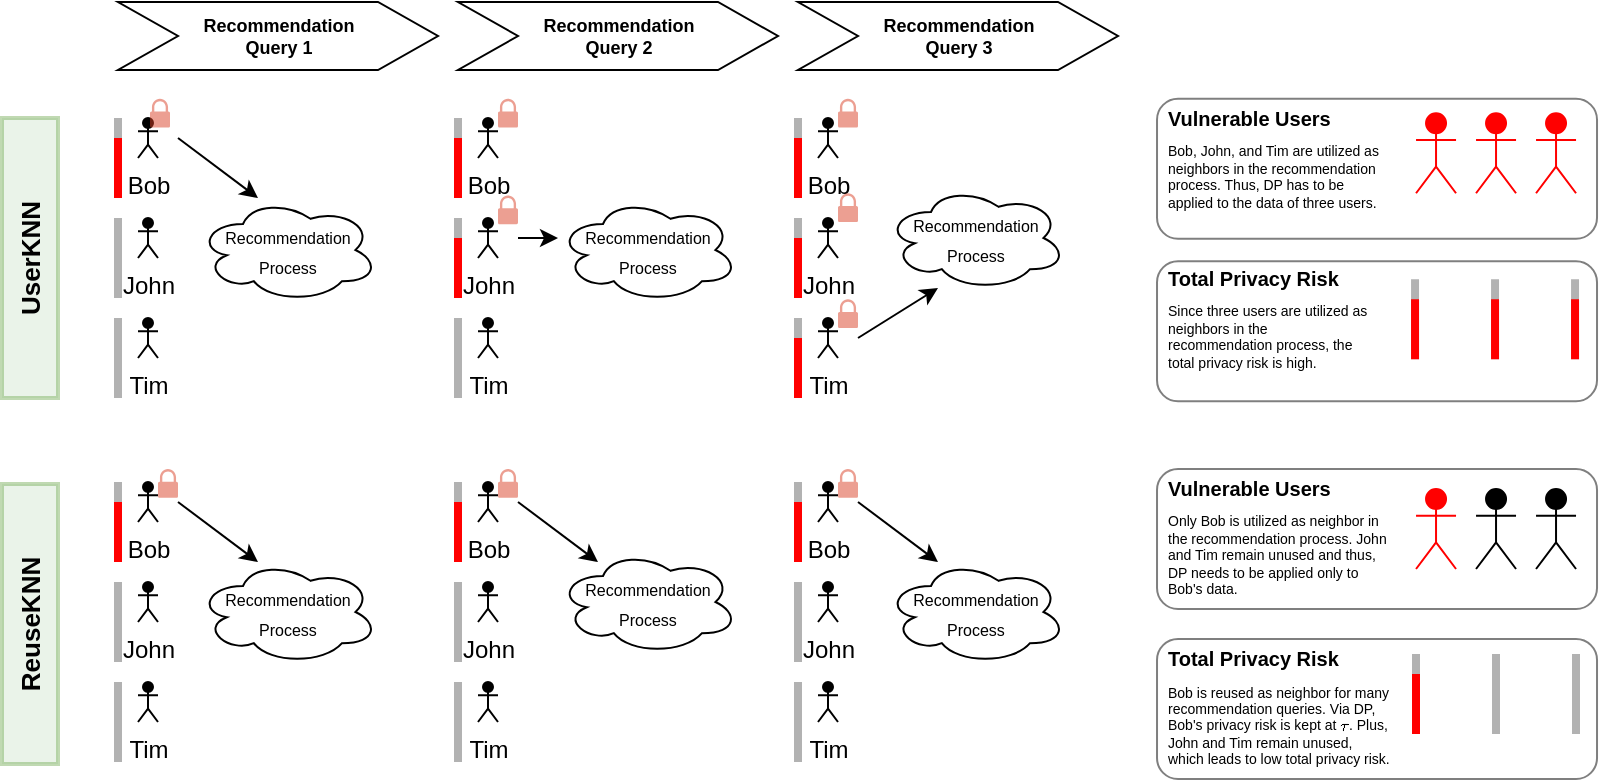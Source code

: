 <mxfile version="17.4.6" type="device"><diagram id="6mEwjr74VpjX_2uVy902" name="Page-1"><mxGraphModel dx="2012" dy="635" grid="1" gridSize="10" guides="1" tooltips="1" connect="1" arrows="1" fold="1" page="1" pageScale="1" pageWidth="827" pageHeight="1169" math="0" shadow="0"><root><mxCell id="0"/><mxCell id="1" parent="0"/><mxCell id="VHUlKXqigDCHZrR8GzM0-1" value="" style="rounded=1;whiteSpace=wrap;html=1;glass=0;sketch=0;fontSize=9;strokeColor=default;strokeWidth=1;fillColor=none;opacity=50;" parent="1" vertex="1"><mxGeometry x="493.51" y="293.5" width="220" height="70" as="geometry"/></mxCell><mxCell id="VHUlKXqigDCHZrR8GzM0-2" value="" style="rounded=1;whiteSpace=wrap;html=1;glass=0;sketch=0;fontSize=9;strokeColor=default;strokeWidth=1;fillColor=none;opacity=50;" parent="1" vertex="1"><mxGeometry x="493.51" y="378.5" width="220" height="70" as="geometry"/></mxCell><mxCell id="VHUlKXqigDCHZrR8GzM0-3" value="&lt;font style=&quot;font-size: 8px ; line-height: 1&quot;&gt;Recommendation&lt;br&gt;Process&lt;/font&gt;" style="ellipse;shape=cloud;whiteSpace=wrap;html=1;shadow=0;sketch=0;strokeColor=default;strokeWidth=1;fillColor=#FFFFFF;gradientColor=none;" parent="1" vertex="1"><mxGeometry x="14" y="158" width="90" height="52" as="geometry"/></mxCell><mxCell id="VHUlKXqigDCHZrR8GzM0-4" value="Bob" style="shape=umlActor;verticalLabelPosition=bottom;verticalAlign=top;html=1;outlineConnect=0;shadow=0;sketch=0;strokeColor=#000000;strokeWidth=1;fillColor=#000000;gradientColor=none;" parent="1" vertex="1"><mxGeometry x="-16" y="118" width="10" height="20" as="geometry"/></mxCell><mxCell id="VHUlKXqigDCHZrR8GzM0-5" value="John" style="shape=umlActor;verticalLabelPosition=bottom;verticalAlign=top;html=1;outlineConnect=0;shadow=0;sketch=0;strokeColor=default;strokeWidth=1;fillColor=#000000;gradientColor=none;" parent="1" vertex="1"><mxGeometry x="-16" y="168" width="10" height="20" as="geometry"/></mxCell><mxCell id="VHUlKXqigDCHZrR8GzM0-6" value="Tim" style="shape=umlActor;verticalLabelPosition=bottom;verticalAlign=top;html=1;outlineConnect=0;shadow=0;sketch=0;strokeColor=default;strokeWidth=1;fillColor=#000000;gradientColor=none;" parent="1" vertex="1"><mxGeometry x="-16" y="218" width="10" height="20" as="geometry"/></mxCell><mxCell id="VHUlKXqigDCHZrR8GzM0-7" value="Bob" style="shape=umlActor;verticalLabelPosition=bottom;verticalAlign=top;html=1;outlineConnect=0;shadow=0;sketch=0;strokeColor=#000000;strokeWidth=1;fillColor=#000000;gradientColor=none;" parent="1" vertex="1"><mxGeometry x="154" y="118" width="10" height="20" as="geometry"/></mxCell><mxCell id="VHUlKXqigDCHZrR8GzM0-8" value="John" style="shape=umlActor;verticalLabelPosition=bottom;verticalAlign=top;html=1;outlineConnect=0;shadow=0;sketch=0;strokeColor=#000000;strokeWidth=1;fillColor=#000000;gradientColor=none;" parent="1" vertex="1"><mxGeometry x="154" y="168" width="10" height="20" as="geometry"/></mxCell><mxCell id="VHUlKXqigDCHZrR8GzM0-9" value="Tim" style="shape=umlActor;verticalLabelPosition=bottom;verticalAlign=top;html=1;outlineConnect=0;shadow=0;sketch=0;strokeColor=default;strokeWidth=1;fillColor=#000000;gradientColor=none;" parent="1" vertex="1"><mxGeometry x="154" y="218" width="10" height="20" as="geometry"/></mxCell><mxCell id="VHUlKXqigDCHZrR8GzM0-10" value="Bob" style="shape=umlActor;verticalLabelPosition=bottom;verticalAlign=top;html=1;outlineConnect=0;shadow=0;sketch=0;strokeColor=#000000;strokeWidth=1;fillColor=#000000;gradientColor=none;" parent="1" vertex="1"><mxGeometry x="324" y="118" width="10" height="20" as="geometry"/></mxCell><mxCell id="VHUlKXqigDCHZrR8GzM0-11" value="John" style="shape=umlActor;verticalLabelPosition=bottom;verticalAlign=top;html=1;outlineConnect=0;shadow=0;sketch=0;strokeColor=default;strokeWidth=1;fillColor=#000000;gradientColor=none;" parent="1" vertex="1"><mxGeometry x="324" y="168" width="10" height="20" as="geometry"/></mxCell><mxCell id="VHUlKXqigDCHZrR8GzM0-12" value="Tim" style="shape=umlActor;verticalLabelPosition=bottom;verticalAlign=top;html=1;outlineConnect=0;shadow=0;sketch=0;strokeColor=#000000;strokeWidth=1;fillColor=#000000;gradientColor=none;" parent="1" vertex="1"><mxGeometry x="324" y="218" width="10" height="20" as="geometry"/></mxCell><mxCell id="VHUlKXqigDCHZrR8GzM0-13" value="" style="shape=umlActor;verticalLabelPosition=bottom;verticalAlign=top;html=1;outlineConnect=0;shadow=0;sketch=0;strokeColor=#FF0000;strokeWidth=1;fillColor=#FF0000;gradientColor=none;" parent="1" vertex="1"><mxGeometry x="623.02" y="115.62" width="20" height="40" as="geometry"/></mxCell><mxCell id="VHUlKXqigDCHZrR8GzM0-14" value="" style="endArrow=classic;html=1;rounded=0;" parent="1" edge="1"><mxGeometry width="50" height="50" relative="1" as="geometry"><mxPoint x="4" y="128" as="sourcePoint"/><mxPoint x="44" y="158" as="targetPoint"/></mxGeometry></mxCell><mxCell id="VHUlKXqigDCHZrR8GzM0-15" value="" style="endArrow=classic;html=1;rounded=0;" parent="1" edge="1"><mxGeometry width="50" height="50" relative="1" as="geometry"><mxPoint x="174" y="178" as="sourcePoint"/><mxPoint x="194" y="178" as="targetPoint"/></mxGeometry></mxCell><mxCell id="VHUlKXqigDCHZrR8GzM0-16" value="" style="endArrow=classic;html=1;rounded=0;" parent="1" edge="1"><mxGeometry width="50" height="50" relative="1" as="geometry"><mxPoint x="344" y="228" as="sourcePoint"/><mxPoint x="384" y="203" as="targetPoint"/></mxGeometry></mxCell><mxCell id="VHUlKXqigDCHZrR8GzM0-17" value="Bob" style="shape=umlActor;verticalLabelPosition=bottom;verticalAlign=top;html=1;outlineConnect=0;shadow=0;sketch=0;strokeColor=#000000;strokeWidth=1;fillColor=#000000;gradientColor=none;" parent="1" vertex="1"><mxGeometry x="-16" y="300" width="10" height="20" as="geometry"/></mxCell><mxCell id="VHUlKXqigDCHZrR8GzM0-18" value="John" style="shape=umlActor;verticalLabelPosition=bottom;verticalAlign=top;html=1;outlineConnect=0;shadow=0;sketch=0;strokeColor=default;strokeWidth=1;fillColor=#000000;gradientColor=none;" parent="1" vertex="1"><mxGeometry x="-16" y="350" width="10" height="20" as="geometry"/></mxCell><mxCell id="VHUlKXqigDCHZrR8GzM0-19" value="Tim" style="shape=umlActor;verticalLabelPosition=bottom;verticalAlign=top;html=1;outlineConnect=0;shadow=0;sketch=0;strokeColor=default;strokeWidth=1;fillColor=#000000;gradientColor=none;" parent="1" vertex="1"><mxGeometry x="-16" y="400" width="10" height="20" as="geometry"/></mxCell><mxCell id="VHUlKXqigDCHZrR8GzM0-20" value="Bob" style="shape=umlActor;verticalLabelPosition=bottom;verticalAlign=top;html=1;outlineConnect=0;shadow=0;sketch=0;strokeColor=#000000;strokeWidth=1;fillColor=#000000;gradientColor=none;" parent="1" vertex="1"><mxGeometry x="154" y="300" width="10" height="20" as="geometry"/></mxCell><mxCell id="VHUlKXqigDCHZrR8GzM0-21" value="John" style="shape=umlActor;verticalLabelPosition=bottom;verticalAlign=top;html=1;outlineConnect=0;shadow=0;sketch=0;strokeColor=default;strokeWidth=1;fillColor=#000000;gradientColor=none;" parent="1" vertex="1"><mxGeometry x="154" y="350" width="10" height="20" as="geometry"/></mxCell><mxCell id="VHUlKXqigDCHZrR8GzM0-22" value="Tim" style="shape=umlActor;verticalLabelPosition=bottom;verticalAlign=top;html=1;outlineConnect=0;shadow=0;sketch=0;strokeColor=default;strokeWidth=1;fillColor=#000000;gradientColor=none;" parent="1" vertex="1"><mxGeometry x="154" y="400" width="10" height="20" as="geometry"/></mxCell><mxCell id="VHUlKXqigDCHZrR8GzM0-23" value="Bob" style="shape=umlActor;verticalLabelPosition=bottom;verticalAlign=top;html=1;outlineConnect=0;shadow=0;sketch=0;strokeColor=#000000;strokeWidth=1;fillColor=#000000;gradientColor=none;" parent="1" vertex="1"><mxGeometry x="324" y="300" width="10" height="20" as="geometry"/></mxCell><mxCell id="VHUlKXqigDCHZrR8GzM0-24" value="John" style="shape=umlActor;verticalLabelPosition=bottom;verticalAlign=top;html=1;outlineConnect=0;shadow=0;sketch=0;strokeColor=default;strokeWidth=1;fillColor=#000000;gradientColor=none;" parent="1" vertex="1"><mxGeometry x="324" y="350" width="10" height="20" as="geometry"/></mxCell><mxCell id="VHUlKXqigDCHZrR8GzM0-25" value="Tim" style="shape=umlActor;verticalLabelPosition=bottom;verticalAlign=top;html=1;outlineConnect=0;shadow=0;sketch=0;strokeColor=default;strokeWidth=1;fillColor=#000000;gradientColor=none;" parent="1" vertex="1"><mxGeometry x="324" y="400" width="10" height="20" as="geometry"/></mxCell><mxCell id="VHUlKXqigDCHZrR8GzM0-26" value="" style="endArrow=classic;html=1;rounded=0;" parent="1" edge="1"><mxGeometry width="50" height="50" relative="1" as="geometry"><mxPoint x="344" y="310" as="sourcePoint"/><mxPoint x="384" y="340" as="targetPoint"/></mxGeometry></mxCell><mxCell id="VHUlKXqigDCHZrR8GzM0-27" value="" style="endArrow=none;html=1;rounded=0;fontSize=5;strokeColor=#000000;strokeWidth=4;opacity=30;" parent="1" edge="1"><mxGeometry width="50" height="50" relative="1" as="geometry"><mxPoint x="-26" y="158" as="sourcePoint"/><mxPoint x="-26" y="118" as="targetPoint"/></mxGeometry></mxCell><mxCell id="VHUlKXqigDCHZrR8GzM0-28" value="" style="endArrow=none;html=1;rounded=0;fontSize=5;strokeColor=#FF0000;strokeWidth=4;" parent="1" edge="1"><mxGeometry width="50" height="50" relative="1" as="geometry"><mxPoint x="-26" y="158" as="sourcePoint"/><mxPoint x="-26" y="128" as="targetPoint"/></mxGeometry></mxCell><mxCell id="VHUlKXqigDCHZrR8GzM0-29" value="" style="endArrow=none;html=1;rounded=0;fontSize=5;strokeColor=#000000;strokeWidth=4;opacity=30;" parent="1" edge="1"><mxGeometry width="50" height="50" relative="1" as="geometry"><mxPoint x="-26" y="208" as="sourcePoint"/><mxPoint x="-26" y="168" as="targetPoint"/></mxGeometry></mxCell><mxCell id="VHUlKXqigDCHZrR8GzM0-30" value="" style="endArrow=none;html=1;rounded=0;fontSize=5;strokeColor=#000000;strokeWidth=4;opacity=30;" parent="1" edge="1"><mxGeometry width="50" height="50" relative="1" as="geometry"><mxPoint x="-26" y="258" as="sourcePoint"/><mxPoint x="-26" y="218" as="targetPoint"/></mxGeometry></mxCell><mxCell id="VHUlKXqigDCHZrR8GzM0-31" value="" style="endArrow=none;html=1;rounded=0;fontSize=5;strokeColor=#000000;strokeWidth=4;opacity=30;" parent="1" edge="1"><mxGeometry width="50" height="50" relative="1" as="geometry"><mxPoint x="144" y="158" as="sourcePoint"/><mxPoint x="144" y="118" as="targetPoint"/></mxGeometry></mxCell><mxCell id="VHUlKXqigDCHZrR8GzM0-32" value="" style="endArrow=none;html=1;rounded=0;fontSize=5;strokeColor=#FF0000;strokeWidth=4;" parent="1" edge="1"><mxGeometry width="50" height="50" relative="1" as="geometry"><mxPoint x="144" y="158" as="sourcePoint"/><mxPoint x="144" y="128" as="targetPoint"/></mxGeometry></mxCell><mxCell id="VHUlKXqigDCHZrR8GzM0-33" value="" style="endArrow=none;html=1;rounded=0;fontSize=5;strokeColor=#000000;strokeWidth=4;opacity=30;" parent="1" edge="1"><mxGeometry width="50" height="50" relative="1" as="geometry"><mxPoint x="144" y="208" as="sourcePoint"/><mxPoint x="144" y="168" as="targetPoint"/></mxGeometry></mxCell><mxCell id="VHUlKXqigDCHZrR8GzM0-34" value="" style="endArrow=none;html=1;rounded=0;fontSize=5;strokeColor=#FF0000;strokeWidth=4;" parent="1" edge="1"><mxGeometry width="50" height="50" relative="1" as="geometry"><mxPoint x="144" y="208" as="sourcePoint"/><mxPoint x="144" y="178" as="targetPoint"/></mxGeometry></mxCell><mxCell id="VHUlKXqigDCHZrR8GzM0-35" value="" style="endArrow=none;html=1;rounded=0;fontSize=5;strokeColor=#000000;strokeWidth=4;opacity=30;" parent="1" edge="1"><mxGeometry width="50" height="50" relative="1" as="geometry"><mxPoint x="314" y="158" as="sourcePoint"/><mxPoint x="314" y="118" as="targetPoint"/></mxGeometry></mxCell><mxCell id="VHUlKXqigDCHZrR8GzM0-36" value="" style="endArrow=none;html=1;rounded=0;fontSize=5;strokeColor=#FF0000;strokeWidth=4;" parent="1" edge="1"><mxGeometry width="50" height="50" relative="1" as="geometry"><mxPoint x="314" y="158" as="sourcePoint"/><mxPoint x="314" y="128" as="targetPoint"/></mxGeometry></mxCell><mxCell id="VHUlKXqigDCHZrR8GzM0-37" value="" style="endArrow=none;html=1;rounded=0;fontSize=5;strokeColor=#000000;strokeWidth=4;opacity=30;" parent="1" edge="1"><mxGeometry width="50" height="50" relative="1" as="geometry"><mxPoint x="314" y="208" as="sourcePoint"/><mxPoint x="314" y="168" as="targetPoint"/></mxGeometry></mxCell><mxCell id="VHUlKXqigDCHZrR8GzM0-38" value="" style="endArrow=none;html=1;rounded=0;fontSize=5;strokeColor=#FF0000;strokeWidth=4;" parent="1" edge="1"><mxGeometry width="50" height="50" relative="1" as="geometry"><mxPoint x="314" y="208" as="sourcePoint"/><mxPoint x="314" y="178" as="targetPoint"/></mxGeometry></mxCell><mxCell id="VHUlKXqigDCHZrR8GzM0-39" value="" style="endArrow=none;html=1;rounded=0;fontSize=5;strokeColor=#000000;strokeWidth=4;opacity=30;" parent="1" edge="1"><mxGeometry width="50" height="50" relative="1" as="geometry"><mxPoint x="314" y="258" as="sourcePoint"/><mxPoint x="314" y="218" as="targetPoint"/></mxGeometry></mxCell><mxCell id="VHUlKXqigDCHZrR8GzM0-40" value="" style="endArrow=none;html=1;rounded=0;fontSize=5;strokeColor=#FF0000;strokeWidth=4;" parent="1" edge="1"><mxGeometry width="50" height="50" relative="1" as="geometry"><mxPoint x="314" y="258" as="sourcePoint"/><mxPoint x="314" y="228" as="targetPoint"/></mxGeometry></mxCell><mxCell id="VHUlKXqigDCHZrR8GzM0-41" value="" style="endArrow=none;html=1;rounded=0;fontSize=5;strokeColor=#000000;strokeWidth=4;opacity=30;" parent="1" edge="1"><mxGeometry width="50" height="50" relative="1" as="geometry"><mxPoint x="144" y="258" as="sourcePoint"/><mxPoint x="144" y="218" as="targetPoint"/></mxGeometry></mxCell><mxCell id="VHUlKXqigDCHZrR8GzM0-42" value="" style="endArrow=none;html=1;rounded=0;fontSize=5;strokeColor=#000000;strokeWidth=4;opacity=30;" parent="1" edge="1"><mxGeometry width="50" height="50" relative="1" as="geometry"><mxPoint x="-26" y="340" as="sourcePoint"/><mxPoint x="-26" y="300" as="targetPoint"/></mxGeometry></mxCell><mxCell id="VHUlKXqigDCHZrR8GzM0-43" value="" style="endArrow=none;html=1;rounded=0;fontSize=5;strokeColor=#FF0000;strokeWidth=4;" parent="1" edge="1"><mxGeometry width="50" height="50" relative="1" as="geometry"><mxPoint x="-26" y="340" as="sourcePoint"/><mxPoint x="-26" y="310" as="targetPoint"/></mxGeometry></mxCell><mxCell id="VHUlKXqigDCHZrR8GzM0-44" value="" style="endArrow=none;html=1;rounded=0;fontSize=5;strokeColor=#000000;strokeWidth=4;opacity=30;" parent="1" edge="1"><mxGeometry width="50" height="50" relative="1" as="geometry"><mxPoint x="-26" y="390" as="sourcePoint"/><mxPoint x="-26" y="350" as="targetPoint"/></mxGeometry></mxCell><mxCell id="VHUlKXqigDCHZrR8GzM0-45" value="" style="endArrow=none;html=1;rounded=0;fontSize=5;strokeColor=#000000;strokeWidth=4;opacity=30;" parent="1" edge="1"><mxGeometry width="50" height="50" relative="1" as="geometry"><mxPoint x="-26" y="440" as="sourcePoint"/><mxPoint x="-26" y="400" as="targetPoint"/></mxGeometry></mxCell><mxCell id="VHUlKXqigDCHZrR8GzM0-46" value="" style="endArrow=none;html=1;rounded=0;fontSize=5;strokeColor=#000000;strokeWidth=4;opacity=30;" parent="1" edge="1"><mxGeometry width="50" height="50" relative="1" as="geometry"><mxPoint x="144" y="390" as="sourcePoint"/><mxPoint x="144" y="350" as="targetPoint"/></mxGeometry></mxCell><mxCell id="VHUlKXqigDCHZrR8GzM0-47" value="" style="endArrow=none;html=1;rounded=0;fontSize=5;strokeColor=#000000;strokeWidth=4;opacity=30;" parent="1" edge="1"><mxGeometry width="50" height="50" relative="1" as="geometry"><mxPoint x="144" y="440" as="sourcePoint"/><mxPoint x="144" y="400" as="targetPoint"/></mxGeometry></mxCell><mxCell id="VHUlKXqigDCHZrR8GzM0-48" value="" style="endArrow=none;html=1;rounded=0;fontSize=5;strokeColor=#000000;strokeWidth=4;opacity=30;" parent="1" edge="1"><mxGeometry width="50" height="50" relative="1" as="geometry"><mxPoint x="314" y="390" as="sourcePoint"/><mxPoint x="314" y="350" as="targetPoint"/></mxGeometry></mxCell><mxCell id="VHUlKXqigDCHZrR8GzM0-49" value="" style="endArrow=none;html=1;rounded=0;fontSize=5;strokeColor=#000000;strokeWidth=4;opacity=30;" parent="1" edge="1"><mxGeometry width="50" height="50" relative="1" as="geometry"><mxPoint x="314" y="440" as="sourcePoint"/><mxPoint x="314" y="400" as="targetPoint"/></mxGeometry></mxCell><mxCell id="VHUlKXqigDCHZrR8GzM0-50" value="" style="endArrow=none;html=1;rounded=0;fontSize=5;strokeColor=#000000;strokeWidth=4;opacity=30;" parent="1" edge="1"><mxGeometry width="50" height="50" relative="1" as="geometry"><mxPoint x="144" y="340" as="sourcePoint"/><mxPoint x="144" y="300" as="targetPoint"/></mxGeometry></mxCell><mxCell id="VHUlKXqigDCHZrR8GzM0-51" value="" style="endArrow=none;html=1;rounded=0;fontSize=5;strokeColor=#FF0000;strokeWidth=4;" parent="1" edge="1"><mxGeometry width="50" height="50" relative="1" as="geometry"><mxPoint x="144" y="340" as="sourcePoint"/><mxPoint x="144" y="310" as="targetPoint"/></mxGeometry></mxCell><mxCell id="VHUlKXqigDCHZrR8GzM0-52" value="" style="endArrow=none;html=1;rounded=0;fontSize=5;strokeColor=#000000;strokeWidth=4;opacity=30;" parent="1" edge="1"><mxGeometry width="50" height="50" relative="1" as="geometry"><mxPoint x="314" y="340" as="sourcePoint"/><mxPoint x="314" y="300" as="targetPoint"/></mxGeometry></mxCell><mxCell id="VHUlKXqigDCHZrR8GzM0-53" value="" style="endArrow=none;html=1;rounded=0;fontSize=5;strokeColor=#FF0000;strokeWidth=4;" parent="1" edge="1"><mxGeometry width="50" height="50" relative="1" as="geometry"><mxPoint x="314" y="340" as="sourcePoint"/><mxPoint x="314" y="310" as="targetPoint"/></mxGeometry></mxCell><mxCell id="VHUlKXqigDCHZrR8GzM0-54" value="" style="endArrow=none;html=1;rounded=0;fontSize=5;strokeColor=#000000;strokeWidth=4;opacity=30;" parent="1" edge="1"><mxGeometry width="50" height="50" relative="1" as="geometry"><mxPoint x="622.52" y="238.62" as="sourcePoint"/><mxPoint x="622.52" y="198.62" as="targetPoint"/></mxGeometry></mxCell><mxCell id="VHUlKXqigDCHZrR8GzM0-55" value="" style="endArrow=none;html=1;rounded=0;fontSize=5;strokeColor=#FF0000;strokeWidth=4;" parent="1" edge="1"><mxGeometry width="50" height="50" relative="1" as="geometry"><mxPoint x="622.52" y="238.62" as="sourcePoint"/><mxPoint x="622.52" y="208.62" as="targetPoint"/></mxGeometry></mxCell><mxCell id="VHUlKXqigDCHZrR8GzM0-56" value="" style="shape=image;html=1;verticalAlign=top;verticalLabelPosition=bottom;labelBackgroundColor=#ffffff;imageAspect=0;aspect=fixed;image=https://cdn4.iconfinder.com/data/icons/ionicons/512/icon-plus-round-128.png;shadow=0;sketch=0;strokeColor=default;strokeWidth=1;fillColor=#FFFFFF;gradientColor=none;" parent="1" vertex="1"><mxGeometry x="632.52" y="208.62" width="20" height="20" as="geometry"/></mxCell><mxCell id="VHUlKXqigDCHZrR8GzM0-57" value="" style="endArrow=none;html=1;rounded=0;fontSize=5;strokeColor=#000000;strokeWidth=4;opacity=30;" parent="1" edge="1"><mxGeometry width="50" height="50" relative="1" as="geometry"><mxPoint x="662.52" y="238.62" as="sourcePoint"/><mxPoint x="662.52" y="198.62" as="targetPoint"/></mxGeometry></mxCell><mxCell id="VHUlKXqigDCHZrR8GzM0-58" value="" style="endArrow=none;html=1;rounded=0;fontSize=5;strokeColor=#FF0000;strokeWidth=4;" parent="1" edge="1"><mxGeometry width="50" height="50" relative="1" as="geometry"><mxPoint x="662.52" y="238.62" as="sourcePoint"/><mxPoint x="662.52" y="208.62" as="targetPoint"/></mxGeometry></mxCell><mxCell id="VHUlKXqigDCHZrR8GzM0-59" value="" style="shape=image;html=1;verticalAlign=top;verticalLabelPosition=bottom;labelBackgroundColor=#ffffff;imageAspect=0;aspect=fixed;image=https://cdn4.iconfinder.com/data/icons/ionicons/512/icon-plus-round-128.png;shadow=0;sketch=0;strokeColor=default;strokeWidth=1;fillColor=#FFFFFF;gradientColor=none;" parent="1" vertex="1"><mxGeometry x="672.52" y="208.62" width="20" height="20" as="geometry"/></mxCell><mxCell id="VHUlKXqigDCHZrR8GzM0-60" value="" style="endArrow=none;html=1;rounded=0;fontSize=5;strokeColor=#000000;strokeWidth=4;opacity=30;" parent="1" edge="1"><mxGeometry width="50" height="50" relative="1" as="geometry"><mxPoint x="702.52" y="238.62" as="sourcePoint"/><mxPoint x="702.52" y="198.62" as="targetPoint"/></mxGeometry></mxCell><mxCell id="VHUlKXqigDCHZrR8GzM0-61" value="" style="endArrow=none;html=1;rounded=0;fontSize=5;strokeColor=#FF0000;strokeWidth=4;" parent="1" edge="1"><mxGeometry width="50" height="50" relative="1" as="geometry"><mxPoint x="702.52" y="238.62" as="sourcePoint"/><mxPoint x="702.52" y="208.62" as="targetPoint"/></mxGeometry></mxCell><mxCell id="VHUlKXqigDCHZrR8GzM0-62" value="&lt;h1&gt;Total Privacy Risk&lt;/h1&gt;&lt;p&gt;&lt;font style=&quot;font-size: 7px&quot;&gt;Since three users are utilized as neighbors in the recommendation process, the total privacy risk is high.&lt;/font&gt;&lt;/p&gt;" style="text;html=1;strokeColor=none;fillColor=none;spacing=5;spacingTop=-20;whiteSpace=wrap;overflow=hidden;rounded=0;glass=0;sketch=0;fontSize=5;opacity=50;" parent="1" vertex="1"><mxGeometry x="493.51" y="196.12" width="110" height="57" as="geometry"/></mxCell><mxCell id="VHUlKXqigDCHZrR8GzM0-63" value="&lt;h1&gt;Vulnerable Users&lt;/h1&gt;&lt;p&gt;&lt;font style=&quot;font-size: 7px&quot;&gt;Bob, John, and Tim are utilized as neighbors in the recommendation process. Thus, DP has to be applied to the data of three users.&lt;/font&gt;&lt;/p&gt;" style="text;html=1;strokeColor=none;fillColor=none;spacing=5;spacingTop=-20;whiteSpace=wrap;overflow=hidden;rounded=0;glass=0;sketch=0;fontSize=5;opacity=50;" parent="1" vertex="1"><mxGeometry x="493.51" y="115.62" width="120" height="55.5" as="geometry"/></mxCell><mxCell id="VHUlKXqigDCHZrR8GzM0-64" value="" style="shape=umlActor;verticalLabelPosition=bottom;verticalAlign=top;html=1;outlineConnect=0;shadow=0;sketch=0;strokeColor=#FF0000;strokeWidth=1;fillColor=#FF0000;gradientColor=none;" parent="1" vertex="1"><mxGeometry x="653.02" y="115.62" width="20" height="40" as="geometry"/></mxCell><mxCell id="VHUlKXqigDCHZrR8GzM0-65" value="" style="shape=umlActor;verticalLabelPosition=bottom;verticalAlign=top;html=1;outlineConnect=0;shadow=0;sketch=0;strokeColor=#FF0000;strokeWidth=1;fillColor=#FF0000;gradientColor=none;" parent="1" vertex="1"><mxGeometry x="683.02" y="115.62" width="20" height="40" as="geometry"/></mxCell><mxCell id="VHUlKXqigDCHZrR8GzM0-66" value="" style="shape=umlActor;verticalLabelPosition=bottom;verticalAlign=top;html=1;outlineConnect=0;shadow=0;sketch=0;strokeColor=#FF0000;strokeWidth=1;fillColor=#FF0000;gradientColor=none;" parent="1" vertex="1"><mxGeometry x="623.02" y="303.5" width="20" height="40" as="geometry"/></mxCell><mxCell id="VHUlKXqigDCHZrR8GzM0-67" value="" style="endArrow=none;html=1;rounded=0;fontSize=5;strokeColor=#000000;strokeWidth=4;opacity=30;" parent="1" edge="1"><mxGeometry width="50" height="50" relative="1" as="geometry"><mxPoint x="623.01" y="426" as="sourcePoint"/><mxPoint x="623.01" y="386" as="targetPoint"/></mxGeometry></mxCell><mxCell id="VHUlKXqigDCHZrR8GzM0-68" value="" style="endArrow=none;html=1;rounded=0;fontSize=5;strokeColor=#FF0000;strokeWidth=4;" parent="1" edge="1"><mxGeometry width="50" height="50" relative="1" as="geometry"><mxPoint x="623.01" y="426" as="sourcePoint"/><mxPoint x="623.01" y="396" as="targetPoint"/></mxGeometry></mxCell><mxCell id="VHUlKXqigDCHZrR8GzM0-69" value="" style="shape=image;html=1;verticalAlign=top;verticalLabelPosition=bottom;labelBackgroundColor=#ffffff;imageAspect=0;aspect=fixed;image=https://cdn4.iconfinder.com/data/icons/ionicons/512/icon-plus-round-128.png;shadow=0;sketch=0;strokeColor=default;strokeWidth=1;fillColor=#FFFFFF;gradientColor=none;" parent="1" vertex="1"><mxGeometry x="633.01" y="396" width="20" height="20" as="geometry"/></mxCell><mxCell id="VHUlKXqigDCHZrR8GzM0-70" value="" style="endArrow=none;html=1;rounded=0;fontSize=5;strokeColor=#000000;strokeWidth=4;opacity=30;" parent="1" edge="1"><mxGeometry width="50" height="50" relative="1" as="geometry"><mxPoint x="663.01" y="426" as="sourcePoint"/><mxPoint x="663.01" y="386" as="targetPoint"/></mxGeometry></mxCell><mxCell id="VHUlKXqigDCHZrR8GzM0-71" value="" style="shape=image;html=1;verticalAlign=top;verticalLabelPosition=bottom;labelBackgroundColor=#ffffff;imageAspect=0;aspect=fixed;image=https://cdn4.iconfinder.com/data/icons/ionicons/512/icon-plus-round-128.png;shadow=0;sketch=0;strokeColor=default;strokeWidth=1;fillColor=#FFFFFF;gradientColor=none;" parent="1" vertex="1"><mxGeometry x="673.01" y="396" width="20" height="20" as="geometry"/></mxCell><mxCell id="VHUlKXqigDCHZrR8GzM0-72" value="" style="endArrow=none;html=1;rounded=0;fontSize=5;strokeColor=#000000;strokeWidth=4;opacity=30;" parent="1" edge="1"><mxGeometry width="50" height="50" relative="1" as="geometry"><mxPoint x="703.01" y="426" as="sourcePoint"/><mxPoint x="703.01" y="386" as="targetPoint"/></mxGeometry></mxCell><mxCell id="VHUlKXqigDCHZrR8GzM0-73" value="&lt;h1&gt;Total Privacy Risk&lt;/h1&gt;&lt;p style=&quot;font-size: 7px&quot;&gt;Bob is reused as neighbor for many recommendation queries. Via DP, Bob's privacy risk is kept at \(\tau\).&amp;nbsp;&lt;span&gt;Plus, John and Tim remain unused, which leads to low total privacy risk.&lt;/span&gt;&lt;/p&gt;" style="text;html=1;strokeColor=none;fillColor=none;spacing=5;spacingTop=-20;whiteSpace=wrap;overflow=hidden;rounded=0;glass=0;sketch=0;fontSize=5;opacity=50;" parent="1" vertex="1"><mxGeometry x="493.51" y="386" width="120" height="62.5" as="geometry"/></mxCell><mxCell id="VHUlKXqigDCHZrR8GzM0-74" value="&lt;h1&gt;Vulnerable Users&lt;/h1&gt;&lt;p&gt;&lt;font style=&quot;font-size: 7px&quot;&gt;Only Bob is utilized as neighbor in the recommendation process. John and Tim remain unused and thus, DP needs to be applied only to Bob's data.&lt;/font&gt;&lt;/p&gt;" style="text;html=1;strokeColor=none;fillColor=none;spacing=5;spacingTop=-20;whiteSpace=wrap;overflow=hidden;rounded=0;glass=0;sketch=0;fontSize=5;opacity=50;" parent="1" vertex="1"><mxGeometry x="493.51" y="301" width="120" height="62.5" as="geometry"/></mxCell><mxCell id="VHUlKXqigDCHZrR8GzM0-75" value="" style="shape=umlActor;verticalLabelPosition=bottom;verticalAlign=top;html=1;outlineConnect=0;shadow=0;sketch=0;strokeColor=#000000;strokeWidth=1;fillColor=#000000;gradientColor=none;" parent="1" vertex="1"><mxGeometry x="653.02" y="303.5" width="20" height="40" as="geometry"/></mxCell><mxCell id="VHUlKXqigDCHZrR8GzM0-76" value="" style="shape=umlActor;verticalLabelPosition=bottom;verticalAlign=top;html=1;outlineConnect=0;shadow=0;sketch=0;strokeColor=#000000;strokeWidth=1;fillColor=#000000;gradientColor=none;" parent="1" vertex="1"><mxGeometry x="683.02" y="303.5" width="20" height="40" as="geometry"/></mxCell><mxCell id="VHUlKXqigDCHZrR8GzM0-77" value="&lt;b&gt;Recommendation&lt;br&gt;Query 1&lt;/b&gt;" style="html=1;shadow=0;dashed=0;align=center;verticalAlign=middle;shape=mxgraph.arrows2.arrow;dy=0;dx=30;notch=30;rounded=1;glass=0;sketch=0;fontSize=9;strokeColor=#000000;strokeWidth=1;fillColor=none;" parent="1" vertex="1"><mxGeometry x="-26" y="60" width="160" height="34" as="geometry"/></mxCell><mxCell id="VHUlKXqigDCHZrR8GzM0-78" value="&lt;b&gt;Recommendation&lt;br&gt;Query 2&lt;/b&gt;" style="html=1;shadow=0;dashed=0;align=center;verticalAlign=middle;shape=mxgraph.arrows2.arrow;dy=0;dx=30;notch=30;rounded=1;glass=0;sketch=0;fontSize=9;strokeColor=#000000;strokeWidth=1;fillColor=none;" parent="1" vertex="1"><mxGeometry x="144" y="60" width="160" height="34" as="geometry"/></mxCell><mxCell id="VHUlKXqigDCHZrR8GzM0-79" value="&lt;b&gt;Recommendation&lt;br&gt;Query 3&lt;/b&gt;" style="html=1;shadow=0;dashed=0;align=center;verticalAlign=middle;shape=mxgraph.arrows2.arrow;dy=0;dx=30;notch=30;rounded=1;glass=0;sketch=0;fontSize=9;strokeColor=#000000;strokeWidth=1;fillColor=none;" parent="1" vertex="1"><mxGeometry x="314" y="60" width="160" height="34" as="geometry"/></mxCell><mxCell id="VHUlKXqigDCHZrR8GzM0-80" value="" style="endArrow=classic;html=1;rounded=0;" parent="1" edge="1"><mxGeometry width="50" height="50" relative="1" as="geometry"><mxPoint x="174" y="310" as="sourcePoint"/><mxPoint x="214" y="340" as="targetPoint"/></mxGeometry></mxCell><mxCell id="VHUlKXqigDCHZrR8GzM0-81" value="" style="endArrow=classic;html=1;rounded=0;" parent="1" edge="1"><mxGeometry width="50" height="50" relative="1" as="geometry"><mxPoint x="4" y="310" as="sourcePoint"/><mxPoint x="44" y="340" as="targetPoint"/></mxGeometry></mxCell><mxCell id="VHUlKXqigDCHZrR8GzM0-82" value="&lt;b&gt;&lt;font style=&quot;font-size: 13px&quot;&gt;UserKNN&lt;/font&gt;&lt;/b&gt;" style="rounded=0;whiteSpace=wrap;html=1;glass=0;sketch=0;fontSize=7;strokeColor=#82b366;strokeWidth=2;fillColor=#d5e8d4;opacity=50;direction=east;rotation=-90;" parent="1" vertex="1"><mxGeometry x="-140" y="174" width="140" height="28" as="geometry"/></mxCell><mxCell id="VHUlKXqigDCHZrR8GzM0-83" value="&lt;b&gt;&lt;font style=&quot;font-size: 13px&quot;&gt;ReuseKNN&lt;/font&gt;&lt;/b&gt;" style="rounded=0;whiteSpace=wrap;html=1;glass=0;sketch=0;fontSize=7;strokeColor=#82b366;strokeWidth=2;fillColor=#d5e8d4;opacity=50;direction=east;rotation=-90;" parent="1" vertex="1"><mxGeometry x="-140" y="357" width="140" height="28" as="geometry"/></mxCell><mxCell id="VHUlKXqigDCHZrR8GzM0-84" value="&lt;font style=&quot;font-size: 8px ; line-height: 1&quot;&gt;Recommendation&lt;br&gt;Process&lt;/font&gt;" style="ellipse;shape=cloud;whiteSpace=wrap;html=1;shadow=0;sketch=0;strokeColor=default;strokeWidth=1;fillColor=#FFFFFF;gradientColor=none;" parent="1" vertex="1"><mxGeometry x="194" y="158" width="90" height="52" as="geometry"/></mxCell><mxCell id="VHUlKXqigDCHZrR8GzM0-85" value="&lt;font style=&quot;font-size: 8px ; line-height: 1&quot;&gt;Recommendation&lt;br&gt;Process&lt;/font&gt;" style="ellipse;shape=cloud;whiteSpace=wrap;html=1;shadow=0;sketch=0;strokeColor=default;strokeWidth=1;fillColor=#FFFFFF;gradientColor=none;" parent="1" vertex="1"><mxGeometry x="358" y="152" width="90" height="52" as="geometry"/></mxCell><mxCell id="VHUlKXqigDCHZrR8GzM0-86" value="&lt;font style=&quot;font-size: 8px ; line-height: 1&quot;&gt;Recommendation&lt;br&gt;Process&lt;/font&gt;" style="ellipse;shape=cloud;whiteSpace=wrap;html=1;shadow=0;sketch=0;strokeColor=default;strokeWidth=1;fillColor=#FFFFFF;gradientColor=none;" parent="1" vertex="1"><mxGeometry x="14" y="339" width="90" height="52" as="geometry"/></mxCell><mxCell id="VHUlKXqigDCHZrR8GzM0-87" value="&lt;font style=&quot;font-size: 8px ; line-height: 1&quot;&gt;Recommendation&lt;br&gt;Process&lt;/font&gt;" style="ellipse;shape=cloud;whiteSpace=wrap;html=1;shadow=0;sketch=0;strokeColor=default;strokeWidth=1;fillColor=#FFFFFF;gradientColor=none;" parent="1" vertex="1"><mxGeometry x="194" y="334" width="90" height="52" as="geometry"/></mxCell><mxCell id="VHUlKXqigDCHZrR8GzM0-88" value="&lt;font style=&quot;font-size: 8px ; line-height: 1&quot;&gt;Recommendation&lt;br&gt;Process&lt;/font&gt;" style="ellipse;shape=cloud;whiteSpace=wrap;html=1;shadow=0;sketch=0;strokeColor=default;strokeWidth=1;fillColor=#FFFFFF;gradientColor=none;" parent="1" vertex="1"><mxGeometry x="358" y="339" width="90" height="52" as="geometry"/></mxCell><mxCell id="VHUlKXqigDCHZrR8GzM0-89" value="" style="rounded=1;whiteSpace=wrap;html=1;glass=0;sketch=0;fontSize=9;strokeColor=default;strokeWidth=1;fillColor=none;opacity=50;" parent="1" vertex="1"><mxGeometry x="493.51" y="108.37" width="220" height="70" as="geometry"/></mxCell><mxCell id="VHUlKXqigDCHZrR8GzM0-90" value="" style="rounded=1;whiteSpace=wrap;html=1;glass=0;sketch=0;fontSize=9;strokeColor=default;strokeWidth=1;fillColor=none;opacity=50;" parent="1" vertex="1"><mxGeometry x="493.51" y="189.62" width="220" height="70" as="geometry"/></mxCell><mxCell id="U4bGUlEmx02QYVU_Qs4O-6" value="" style="sketch=0;pointerEvents=1;shadow=0;dashed=0;html=1;strokeColor=none;labelPosition=center;verticalLabelPosition=bottom;verticalAlign=top;outlineConnect=0;align=center;shape=mxgraph.office.security.lock_protected;fillColor=#DA4026;opacity=50;" vertex="1" parent="1"><mxGeometry x="-10" y="108.37" width="10" height="14.38" as="geometry"/></mxCell><mxCell id="U4bGUlEmx02QYVU_Qs4O-7" value="" style="sketch=0;pointerEvents=1;shadow=0;dashed=0;html=1;strokeColor=none;labelPosition=center;verticalLabelPosition=bottom;verticalAlign=top;outlineConnect=0;align=center;shape=mxgraph.office.security.lock_protected;fillColor=#DA4026;opacity=50;" vertex="1" parent="1"><mxGeometry x="164" y="108.37" width="10" height="14.38" as="geometry"/></mxCell><mxCell id="U4bGUlEmx02QYVU_Qs4O-8" value="" style="sketch=0;pointerEvents=1;shadow=0;dashed=0;html=1;strokeColor=none;labelPosition=center;verticalLabelPosition=bottom;verticalAlign=top;outlineConnect=0;align=center;shape=mxgraph.office.security.lock_protected;fillColor=#DA4026;opacity=50;" vertex="1" parent="1"><mxGeometry x="164" y="156.74" width="10" height="14.38" as="geometry"/></mxCell><mxCell id="U4bGUlEmx02QYVU_Qs4O-9" value="" style="sketch=0;pointerEvents=1;shadow=0;dashed=0;html=1;strokeColor=none;labelPosition=center;verticalLabelPosition=bottom;verticalAlign=top;outlineConnect=0;align=center;shape=mxgraph.office.security.lock_protected;fillColor=#DA4026;opacity=50;" vertex="1" parent="1"><mxGeometry x="334" y="108.37" width="10" height="14.38" as="geometry"/></mxCell><mxCell id="U4bGUlEmx02QYVU_Qs4O-10" value="" style="sketch=0;pointerEvents=1;shadow=0;dashed=0;html=1;strokeColor=none;labelPosition=center;verticalLabelPosition=bottom;verticalAlign=top;outlineConnect=0;align=center;shape=mxgraph.office.security.lock_protected;fillColor=#DA4026;opacity=50;" vertex="1" parent="1"><mxGeometry x="334" y="155.62" width="10" height="14.38" as="geometry"/></mxCell><mxCell id="U4bGUlEmx02QYVU_Qs4O-11" value="" style="sketch=0;pointerEvents=1;shadow=0;dashed=0;html=1;strokeColor=none;labelPosition=center;verticalLabelPosition=bottom;verticalAlign=top;outlineConnect=0;align=center;shape=mxgraph.office.security.lock_protected;fillColor=#DA4026;opacity=50;" vertex="1" parent="1"><mxGeometry x="334" y="208.62" width="10" height="14.38" as="geometry"/></mxCell><mxCell id="U4bGUlEmx02QYVU_Qs4O-12" value="" style="sketch=0;pointerEvents=1;shadow=0;dashed=0;html=1;strokeColor=none;labelPosition=center;verticalLabelPosition=bottom;verticalAlign=top;outlineConnect=0;align=center;shape=mxgraph.office.security.lock_protected;fillColor=#DA4026;opacity=50;" vertex="1" parent="1"><mxGeometry x="-6" y="293.5" width="10" height="14.38" as="geometry"/></mxCell><mxCell id="U4bGUlEmx02QYVU_Qs4O-13" value="" style="sketch=0;pointerEvents=1;shadow=0;dashed=0;html=1;strokeColor=none;labelPosition=center;verticalLabelPosition=bottom;verticalAlign=top;outlineConnect=0;align=center;shape=mxgraph.office.security.lock_protected;fillColor=#DA4026;opacity=50;" vertex="1" parent="1"><mxGeometry x="164" y="293.5" width="10" height="14.38" as="geometry"/></mxCell><mxCell id="U4bGUlEmx02QYVU_Qs4O-14" value="" style="sketch=0;pointerEvents=1;shadow=0;dashed=0;html=1;strokeColor=none;labelPosition=center;verticalLabelPosition=bottom;verticalAlign=top;outlineConnect=0;align=center;shape=mxgraph.office.security.lock_protected;fillColor=#DA4026;opacity=50;" vertex="1" parent="1"><mxGeometry x="334" y="293.5" width="10" height="14.38" as="geometry"/></mxCell></root></mxGraphModel></diagram></mxfile>